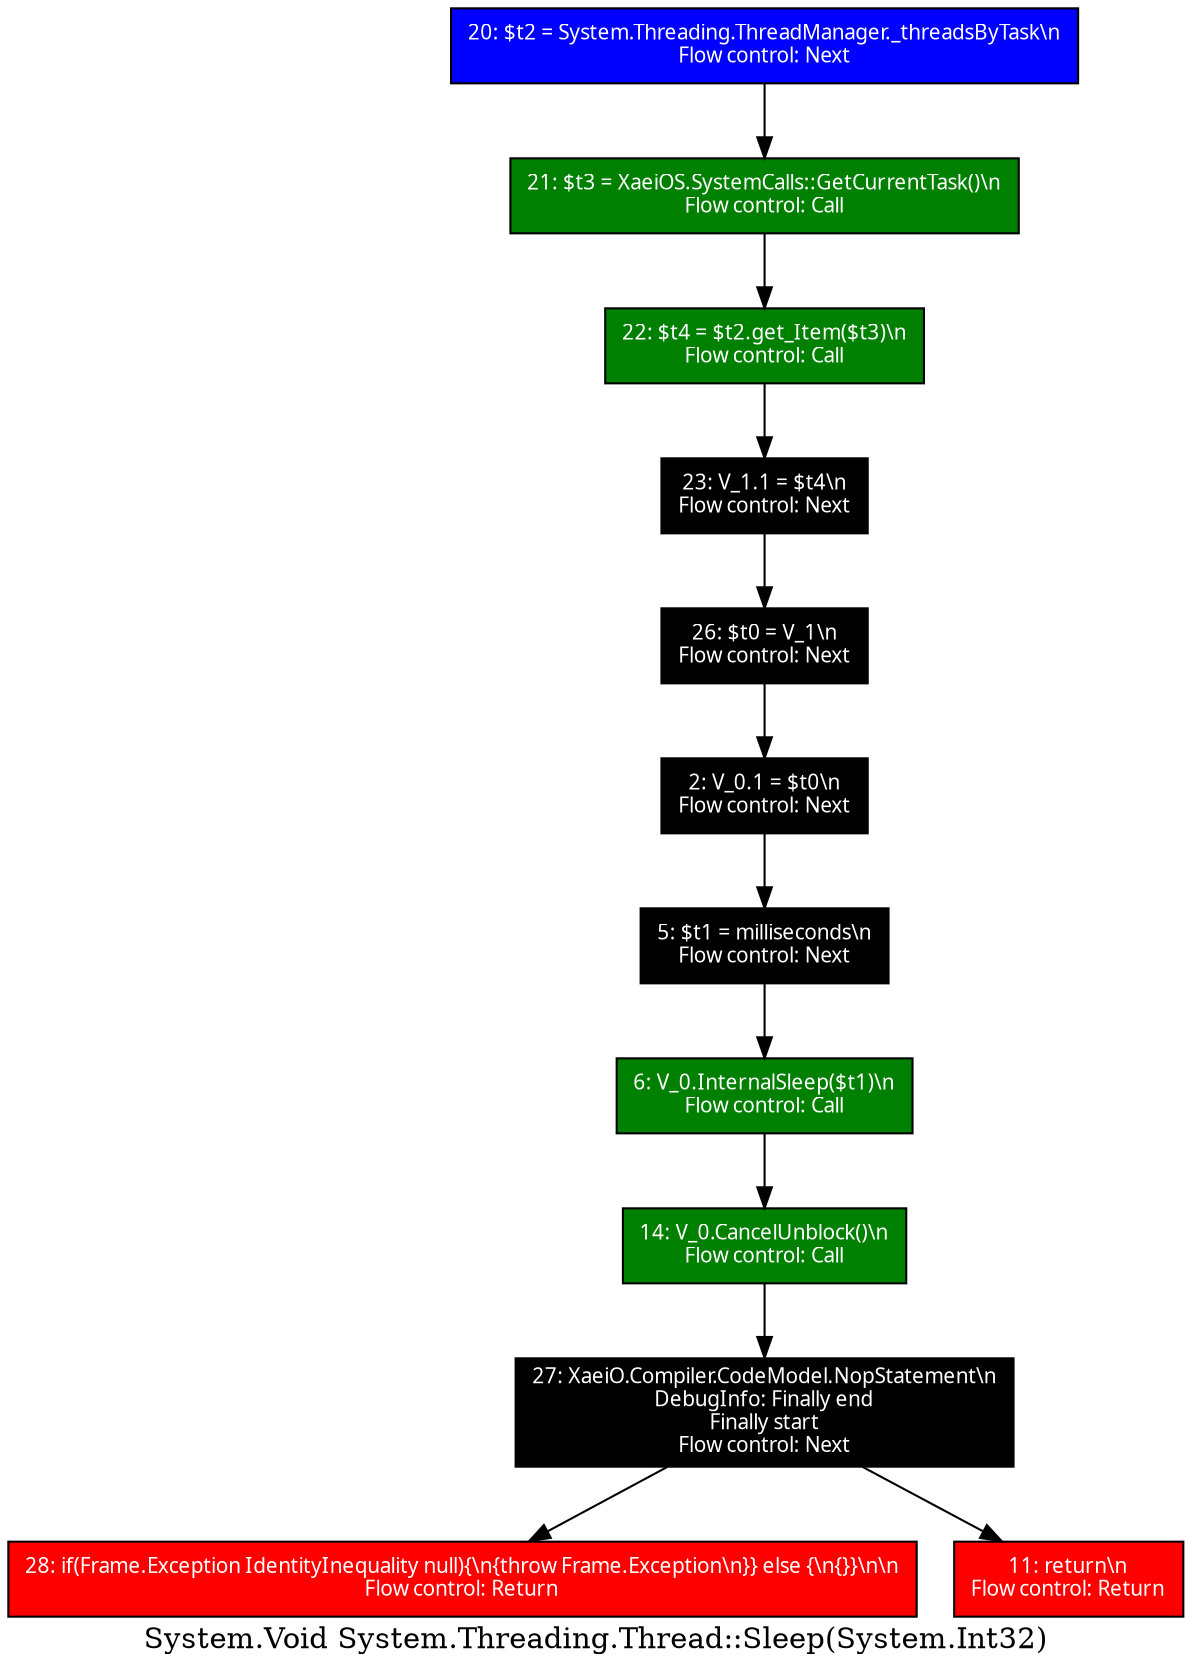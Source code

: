 digraph G {
label="System.Void System.Threading.Thread::Sleep(System.Int32)"
node [ fontsize=10, style=filled, shape=rectangle, fontname="Tahoma"];
edge [ fontsize=10, fontname="Tahoma"];
28 ;
28 [label="28: if(Frame.Exception IdentityInequality null){\\n{throw Frame.Exception\\n}} else {\\n{}}\\n\\n\nFlow control: Return", fillcolor="#FF0000FF", fontcolor="#FFFFFFFF"];
27 ;
27 [label="27: XaeiO.Compiler.CodeModel.NopStatement\\n\nDebugInfo: Finally end\nFinally start\nFlow control: Next", fillcolor="#000000FF", fontcolor="#FFFFFFFF"];
26 ;
26 [label="26: $t0 = V_1\\n\nFlow control: Next", fillcolor="#000000FF", fontcolor="#FFFFFFFF"];
23 ;
23 [label="23: V_1.1 = $t4\\n\nFlow control: Next", fillcolor="#000000FF", fontcolor="#FFFFFFFF"];
22 ;
22 [label="22: $t4 = $t2.get_Item($t3)\\n\nFlow control: Call", fillcolor="#008000FF", fontcolor="#FFFFFFFF"];
21 ;
21 [label="21: $t3 = XaeiOS.SystemCalls::GetCurrentTask()\\n\nFlow control: Call", fillcolor="#008000FF", fontcolor="#FFFFFFFF"];
20 ;
20 [label="20: $t2 = System.Threading.ThreadManager._threadsByTask\\n\nFlow control: Next", fillcolor="#0000FFFF", fontcolor="#FFFFFFFF"];
14 ;
14 [label="14: V_0.CancelUnblock()\\n\nFlow control: Call", fillcolor="#008000FF", fontcolor="#FFFFFFFF"];
11 ;
11 [label="11: return\\n\nFlow control: Return", fillcolor="#FF0000FF", fontcolor="#FFFFFFFF"];
6 ;
6 [label="6: V_0.InternalSleep($t1)\\n\nFlow control: Call", fillcolor="#008000FF", fontcolor="#FFFFFFFF"];
5 ;
5 [label="5: $t1 = milliseconds\\n\nFlow control: Next", fillcolor="#000000FF", fontcolor="#FFFFFFFF"];
2 ;
2 [label="2: V_0.1 = $t0\\n\nFlow control: Next", fillcolor="#000000FF", fontcolor="#FFFFFFFF"];
27 -> 28 [ label="", style="solid"];
27 -> 11 [ label="", style="solid"];
26 -> 2 [ label="", style="solid"];
23 -> 26 [ label="", style="solid"];
22 -> 23 [ label="", style="solid"];
21 -> 22 [ label="", style="solid"];
20 -> 21 [ label="", style="solid"];
14 -> 27 [ label="", style="solid"];
6 -> 14 [ label="", style="solid"];
5 -> 6 [ label="", style="solid"];
2 -> 5 [ label="", style="solid"];
}

